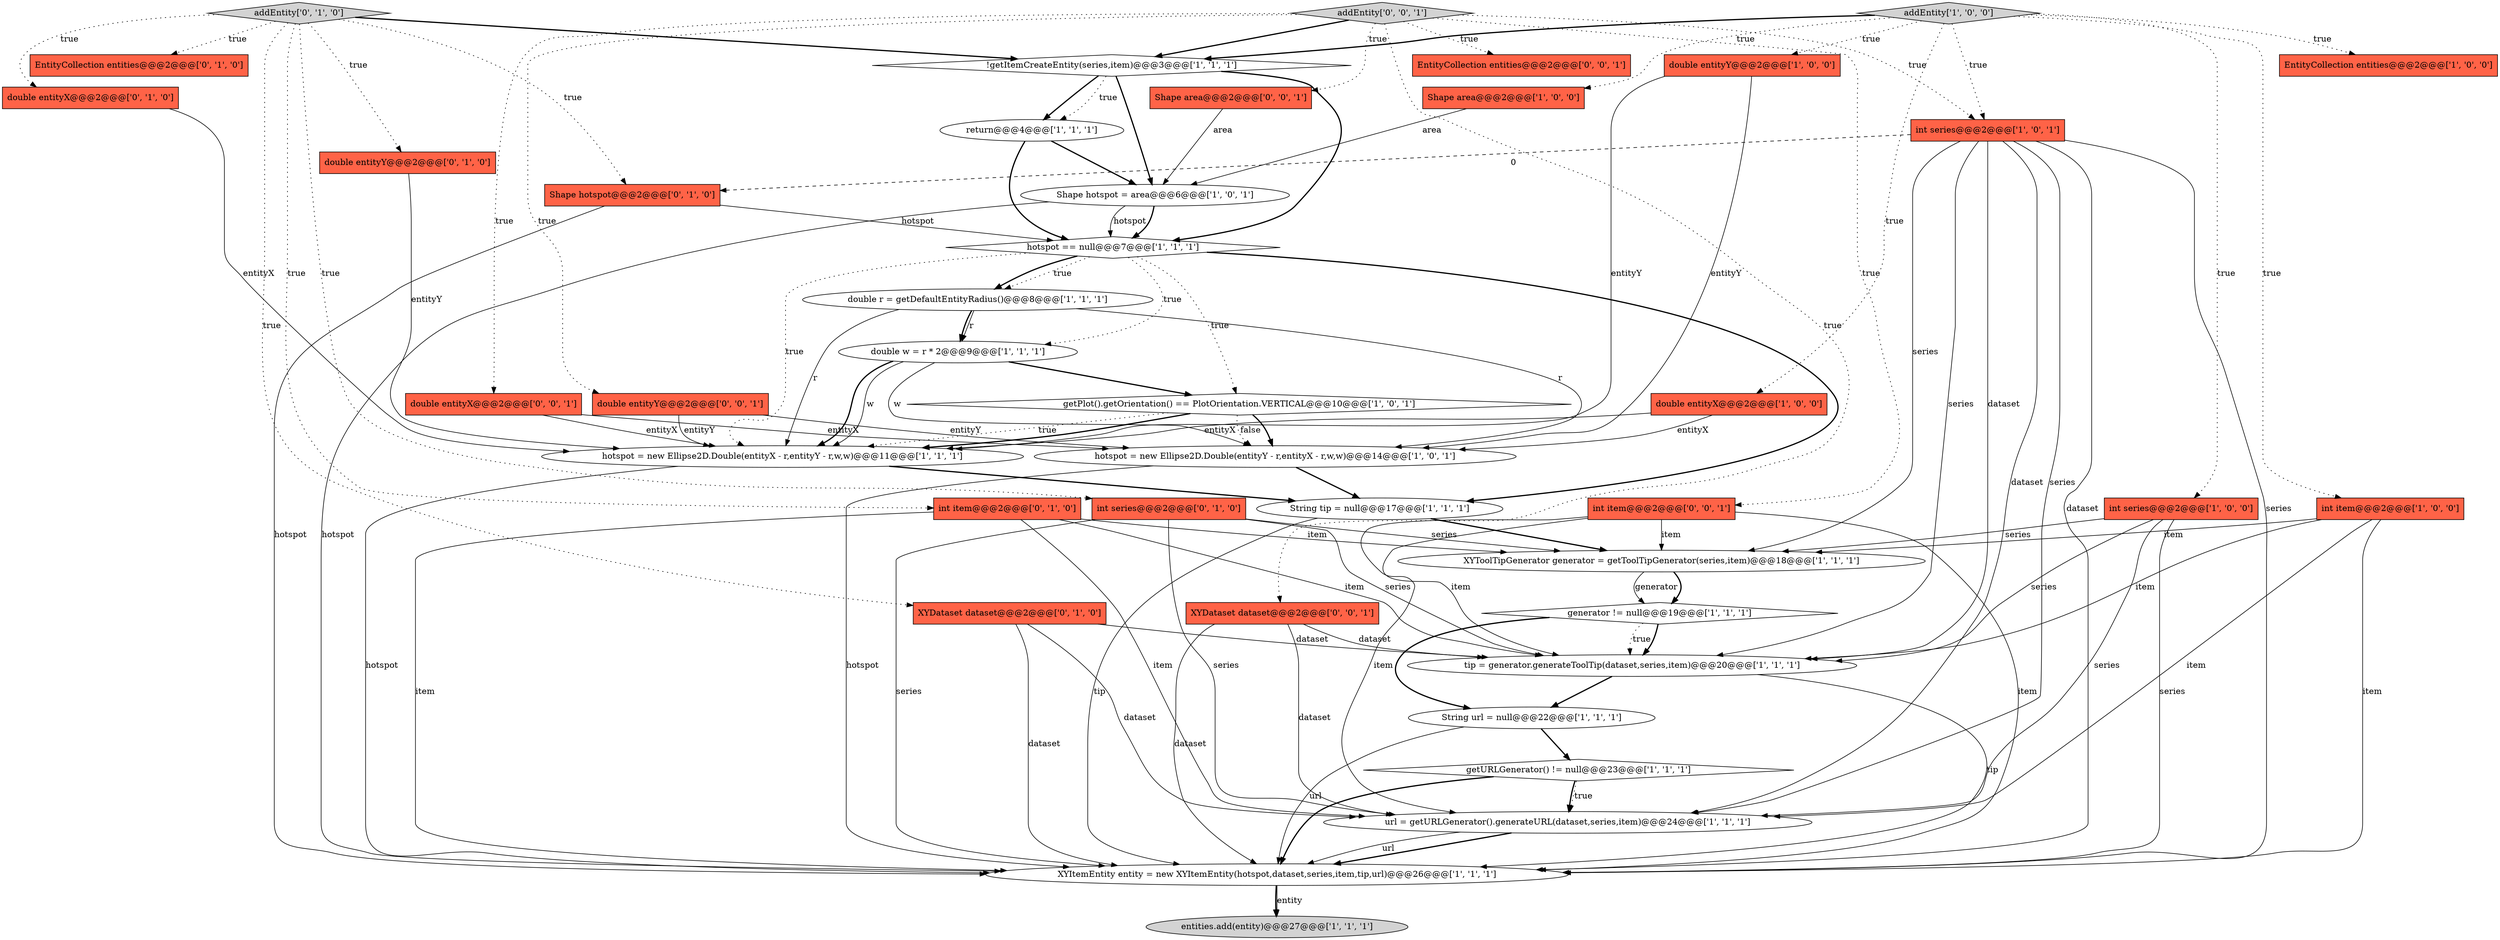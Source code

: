 digraph {
21 [style = filled, label = "double entityY@@@2@@@['1', '0', '0']", fillcolor = tomato, shape = box image = "AAA0AAABBB1BBB"];
11 [style = filled, label = "EntityCollection entities@@@2@@@['1', '0', '0']", fillcolor = tomato, shape = box image = "AAA0AAABBB1BBB"];
28 [style = filled, label = "double entityX@@@2@@@['0', '1', '0']", fillcolor = tomato, shape = box image = "AAA0AAABBB2BBB"];
6 [style = filled, label = "double r = getDefaultEntityRadius()@@@8@@@['1', '1', '1']", fillcolor = white, shape = ellipse image = "AAA0AAABBB1BBB"];
0 [style = filled, label = "hotspot == null@@@7@@@['1', '1', '1']", fillcolor = white, shape = diamond image = "AAA0AAABBB1BBB"];
40 [style = filled, label = "Shape area@@@2@@@['0', '0', '1']", fillcolor = tomato, shape = box image = "AAA0AAABBB3BBB"];
30 [style = filled, label = "int item@@@2@@@['0', '1', '0']", fillcolor = tomato, shape = box image = "AAA0AAABBB2BBB"];
31 [style = filled, label = "double entityY@@@2@@@['0', '1', '0']", fillcolor = tomato, shape = box image = "AAA0AAABBB2BBB"];
19 [style = filled, label = "XYItemEntity entity = new XYItemEntity(hotspot,dataset,series,item,tip,url)@@@26@@@['1', '1', '1']", fillcolor = white, shape = ellipse image = "AAA0AAABBB1BBB"];
26 [style = filled, label = "int series@@@2@@@['0', '1', '0']", fillcolor = tomato, shape = box image = "AAA0AAABBB2BBB"];
23 [style = filled, label = "int series@@@2@@@['1', '0', '1']", fillcolor = tomato, shape = box image = "AAA0AAABBB1BBB"];
29 [style = filled, label = "XYDataset dataset@@@2@@@['0', '1', '0']", fillcolor = tomato, shape = box image = "AAA0AAABBB2BBB"];
13 [style = filled, label = "addEntity['1', '0', '0']", fillcolor = lightgray, shape = diamond image = "AAA0AAABBB1BBB"];
17 [style = filled, label = "Shape area@@@2@@@['1', '0', '0']", fillcolor = tomato, shape = box image = "AAA0AAABBB1BBB"];
34 [style = filled, label = "XYDataset dataset@@@2@@@['0', '0', '1']", fillcolor = tomato, shape = box image = "AAA0AAABBB3BBB"];
4 [style = filled, label = "getPlot().getOrientation() == PlotOrientation.VERTICAL@@@10@@@['1', '0', '1']", fillcolor = white, shape = diamond image = "AAA0AAABBB1BBB"];
2 [style = filled, label = "generator != null@@@19@@@['1', '1', '1']", fillcolor = white, shape = diamond image = "AAA0AAABBB1BBB"];
38 [style = filled, label = "double entityX@@@2@@@['0', '0', '1']", fillcolor = tomato, shape = box image = "AAA0AAABBB3BBB"];
14 [style = filled, label = "return@@@4@@@['1', '1', '1']", fillcolor = white, shape = ellipse image = "AAA0AAABBB1BBB"];
27 [style = filled, label = "addEntity['0', '1', '0']", fillcolor = lightgray, shape = diamond image = "AAA0AAABBB2BBB"];
37 [style = filled, label = "addEntity['0', '0', '1']", fillcolor = lightgray, shape = diamond image = "AAA0AAABBB3BBB"];
1 [style = filled, label = "XYToolTipGenerator generator = getToolTipGenerator(series,item)@@@18@@@['1', '1', '1']", fillcolor = white, shape = ellipse image = "AAA0AAABBB1BBB"];
25 [style = filled, label = "url = getURLGenerator().generateURL(dataset,series,item)@@@24@@@['1', '1', '1']", fillcolor = white, shape = ellipse image = "AAA0AAABBB1BBB"];
36 [style = filled, label = "EntityCollection entities@@@2@@@['0', '0', '1']", fillcolor = tomato, shape = box image = "AAA0AAABBB3BBB"];
12 [style = filled, label = "entities.add(entity)@@@27@@@['1', '1', '1']", fillcolor = lightgray, shape = ellipse image = "AAA0AAABBB1BBB"];
39 [style = filled, label = "double entityY@@@2@@@['0', '0', '1']", fillcolor = tomato, shape = box image = "AAA0AAABBB3BBB"];
18 [style = filled, label = "Shape hotspot = area@@@6@@@['1', '0', '1']", fillcolor = white, shape = ellipse image = "AAA0AAABBB1BBB"];
22 [style = filled, label = "hotspot = new Ellipse2D.Double(entityY - r,entityX - r,w,w)@@@14@@@['1', '0', '1']", fillcolor = white, shape = ellipse image = "AAA0AAABBB1BBB"];
10 [style = filled, label = "double entityX@@@2@@@['1', '0', '0']", fillcolor = tomato, shape = box image = "AAA0AAABBB1BBB"];
8 [style = filled, label = "String tip = null@@@17@@@['1', '1', '1']", fillcolor = white, shape = ellipse image = "AAA0AAABBB1BBB"];
9 [style = filled, label = "String url = null@@@22@@@['1', '1', '1']", fillcolor = white, shape = ellipse image = "AAA0AAABBB1BBB"];
32 [style = filled, label = "EntityCollection entities@@@2@@@['0', '1', '0']", fillcolor = tomato, shape = box image = "AAA0AAABBB2BBB"];
3 [style = filled, label = "int series@@@2@@@['1', '0', '0']", fillcolor = tomato, shape = box image = "AAA0AAABBB1BBB"];
7 [style = filled, label = "getURLGenerator() != null@@@23@@@['1', '1', '1']", fillcolor = white, shape = diamond image = "AAA0AAABBB1BBB"];
24 [style = filled, label = "!getItemCreateEntity(series,item)@@@3@@@['1', '1', '1']", fillcolor = white, shape = diamond image = "AAA0AAABBB1BBB"];
16 [style = filled, label = "double w = r * 2@@@9@@@['1', '1', '1']", fillcolor = white, shape = ellipse image = "AAA0AAABBB1BBB"];
33 [style = filled, label = "Shape hotspot@@@2@@@['0', '1', '0']", fillcolor = tomato, shape = box image = "AAA1AAABBB2BBB"];
20 [style = filled, label = "hotspot = new Ellipse2D.Double(entityX - r,entityY - r,w,w)@@@11@@@['1', '1', '1']", fillcolor = white, shape = ellipse image = "AAA0AAABBB1BBB"];
35 [style = filled, label = "int item@@@2@@@['0', '0', '1']", fillcolor = tomato, shape = box image = "AAA0AAABBB3BBB"];
5 [style = filled, label = "tip = generator.generateToolTip(dataset,series,item)@@@20@@@['1', '1', '1']", fillcolor = white, shape = ellipse image = "AAA0AAABBB1BBB"];
15 [style = filled, label = "int item@@@2@@@['1', '0', '0']", fillcolor = tomato, shape = box image = "AAA0AAABBB1BBB"];
0->6 [style = dotted, label="true"];
38->20 [style = solid, label="entityX"];
30->19 [style = solid, label="item"];
21->20 [style = solid, label="entityY"];
35->5 [style = solid, label="item"];
35->1 [style = solid, label="item"];
25->19 [style = bold, label=""];
2->5 [style = dotted, label="true"];
14->0 [style = bold, label=""];
0->8 [style = bold, label=""];
4->22 [style = bold, label=""];
4->22 [style = dotted, label="false"];
13->24 [style = bold, label=""];
23->33 [style = dashed, label="0"];
30->1 [style = solid, label="item"];
18->19 [style = solid, label="hotspot"];
23->19 [style = solid, label="series"];
34->25 [style = solid, label="dataset"];
15->5 [style = solid, label="item"];
34->5 [style = solid, label="dataset"];
7->19 [style = bold, label=""];
24->14 [style = bold, label=""];
15->19 [style = solid, label="item"];
30->5 [style = solid, label="item"];
27->28 [style = dotted, label="true"];
1->2 [style = bold, label=""];
21->22 [style = solid, label="entityY"];
27->30 [style = dotted, label="true"];
26->1 [style = solid, label="series"];
0->16 [style = dotted, label="true"];
3->19 [style = solid, label="series"];
1->2 [style = solid, label="generator"];
16->4 [style = bold, label=""];
27->29 [style = dotted, label="true"];
26->5 [style = solid, label="series"];
35->25 [style = solid, label="item"];
3->1 [style = solid, label="series"];
13->10 [style = dotted, label="true"];
10->20 [style = solid, label="entityX"];
34->19 [style = solid, label="dataset"];
23->1 [style = solid, label="series"];
24->0 [style = bold, label=""];
6->22 [style = solid, label="r"];
8->19 [style = solid, label="tip"];
27->32 [style = dotted, label="true"];
23->25 [style = solid, label="dataset"];
26->19 [style = solid, label="series"];
40->18 [style = solid, label="area"];
0->20 [style = dotted, label="true"];
30->25 [style = solid, label="item"];
13->3 [style = dotted, label="true"];
6->20 [style = solid, label="r"];
7->25 [style = dotted, label="true"];
13->15 [style = dotted, label="true"];
37->35 [style = dotted, label="true"];
10->22 [style = solid, label="entityX"];
15->1 [style = solid, label="item"];
37->36 [style = dotted, label="true"];
0->6 [style = bold, label=""];
37->34 [style = dotted, label="true"];
37->40 [style = dotted, label="true"];
37->24 [style = bold, label=""];
24->14 [style = dotted, label="true"];
16->22 [style = solid, label="w"];
15->25 [style = solid, label="item"];
13->11 [style = dotted, label="true"];
37->39 [style = dotted, label="true"];
20->8 [style = bold, label=""];
37->23 [style = dotted, label="true"];
27->26 [style = dotted, label="true"];
13->17 [style = dotted, label="true"];
35->19 [style = solid, label="item"];
27->33 [style = dotted, label="true"];
13->23 [style = dotted, label="true"];
8->1 [style = bold, label=""];
6->16 [style = bold, label=""];
37->38 [style = dotted, label="true"];
23->5 [style = solid, label="dataset"];
2->9 [style = bold, label=""];
20->19 [style = solid, label="hotspot"];
16->20 [style = solid, label="w"];
7->25 [style = bold, label=""];
39->22 [style = solid, label="entityY"];
5->19 [style = solid, label="tip"];
23->5 [style = solid, label="series"];
22->19 [style = solid, label="hotspot"];
27->31 [style = dotted, label="true"];
4->20 [style = dotted, label="true"];
28->20 [style = solid, label="entityX"];
3->5 [style = solid, label="series"];
13->21 [style = dotted, label="true"];
22->8 [style = bold, label=""];
23->19 [style = solid, label="dataset"];
29->25 [style = solid, label="dataset"];
24->18 [style = bold, label=""];
14->18 [style = bold, label=""];
31->20 [style = solid, label="entityY"];
9->19 [style = solid, label="url"];
38->22 [style = solid, label="entityX"];
2->5 [style = bold, label=""];
33->19 [style = solid, label="hotspot"];
25->19 [style = solid, label="url"];
5->9 [style = bold, label=""];
4->20 [style = bold, label=""];
33->0 [style = solid, label="hotspot"];
17->18 [style = solid, label="area"];
29->19 [style = solid, label="dataset"];
29->5 [style = solid, label="dataset"];
27->24 [style = bold, label=""];
18->0 [style = solid, label="hotspot"];
6->16 [style = solid, label="r"];
16->20 [style = bold, label=""];
26->25 [style = solid, label="series"];
0->4 [style = dotted, label="true"];
39->20 [style = solid, label="entityY"];
19->12 [style = bold, label=""];
3->25 [style = solid, label="series"];
19->12 [style = solid, label="entity"];
18->0 [style = bold, label=""];
23->25 [style = solid, label="series"];
9->7 [style = bold, label=""];
}
